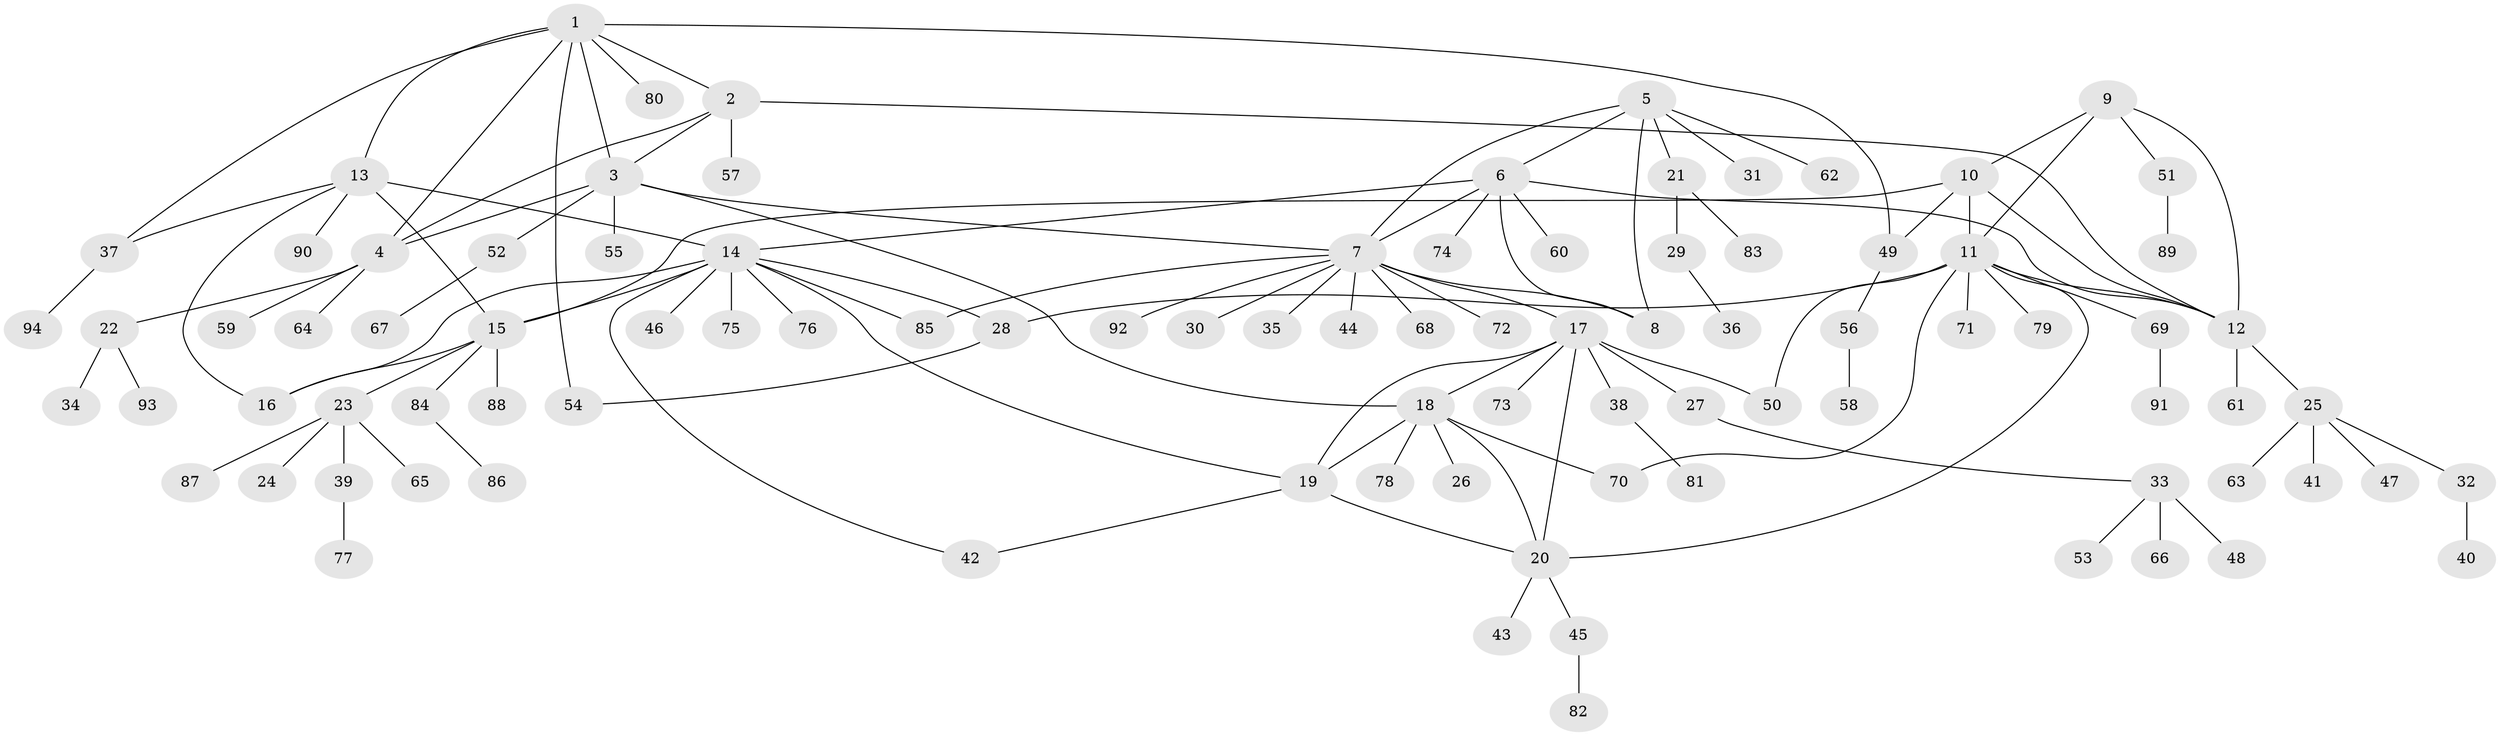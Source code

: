 // Generated by graph-tools (version 1.1) at 2025/11/02/27/25 16:11:29]
// undirected, 94 vertices, 122 edges
graph export_dot {
graph [start="1"]
  node [color=gray90,style=filled];
  1;
  2;
  3;
  4;
  5;
  6;
  7;
  8;
  9;
  10;
  11;
  12;
  13;
  14;
  15;
  16;
  17;
  18;
  19;
  20;
  21;
  22;
  23;
  24;
  25;
  26;
  27;
  28;
  29;
  30;
  31;
  32;
  33;
  34;
  35;
  36;
  37;
  38;
  39;
  40;
  41;
  42;
  43;
  44;
  45;
  46;
  47;
  48;
  49;
  50;
  51;
  52;
  53;
  54;
  55;
  56;
  57;
  58;
  59;
  60;
  61;
  62;
  63;
  64;
  65;
  66;
  67;
  68;
  69;
  70;
  71;
  72;
  73;
  74;
  75;
  76;
  77;
  78;
  79;
  80;
  81;
  82;
  83;
  84;
  85;
  86;
  87;
  88;
  89;
  90;
  91;
  92;
  93;
  94;
  1 -- 2;
  1 -- 3;
  1 -- 4;
  1 -- 13;
  1 -- 37;
  1 -- 49;
  1 -- 54;
  1 -- 80;
  2 -- 3;
  2 -- 4;
  2 -- 12;
  2 -- 57;
  3 -- 4;
  3 -- 7;
  3 -- 18;
  3 -- 52;
  3 -- 55;
  4 -- 22;
  4 -- 59;
  4 -- 64;
  5 -- 6;
  5 -- 7;
  5 -- 8;
  5 -- 21;
  5 -- 31;
  5 -- 62;
  6 -- 7;
  6 -- 8;
  6 -- 12;
  6 -- 14;
  6 -- 60;
  6 -- 74;
  7 -- 8;
  7 -- 17;
  7 -- 30;
  7 -- 35;
  7 -- 44;
  7 -- 68;
  7 -- 72;
  7 -- 85;
  7 -- 92;
  9 -- 10;
  9 -- 11;
  9 -- 12;
  9 -- 51;
  10 -- 11;
  10 -- 12;
  10 -- 15;
  10 -- 49;
  11 -- 12;
  11 -- 20;
  11 -- 28;
  11 -- 50;
  11 -- 69;
  11 -- 70;
  11 -- 71;
  11 -- 79;
  12 -- 25;
  12 -- 61;
  13 -- 14;
  13 -- 15;
  13 -- 16;
  13 -- 37;
  13 -- 90;
  14 -- 15;
  14 -- 16;
  14 -- 19;
  14 -- 28;
  14 -- 42;
  14 -- 46;
  14 -- 75;
  14 -- 76;
  14 -- 85;
  15 -- 16;
  15 -- 23;
  15 -- 84;
  15 -- 88;
  17 -- 18;
  17 -- 19;
  17 -- 20;
  17 -- 27;
  17 -- 38;
  17 -- 50;
  17 -- 73;
  18 -- 19;
  18 -- 20;
  18 -- 26;
  18 -- 70;
  18 -- 78;
  19 -- 20;
  19 -- 42;
  20 -- 43;
  20 -- 45;
  21 -- 29;
  21 -- 83;
  22 -- 34;
  22 -- 93;
  23 -- 24;
  23 -- 39;
  23 -- 65;
  23 -- 87;
  25 -- 32;
  25 -- 41;
  25 -- 47;
  25 -- 63;
  27 -- 33;
  28 -- 54;
  29 -- 36;
  32 -- 40;
  33 -- 48;
  33 -- 53;
  33 -- 66;
  37 -- 94;
  38 -- 81;
  39 -- 77;
  45 -- 82;
  49 -- 56;
  51 -- 89;
  52 -- 67;
  56 -- 58;
  69 -- 91;
  84 -- 86;
}
